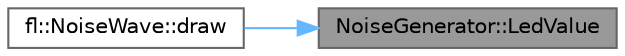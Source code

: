digraph "NoiseGenerator::LedValue"
{
 // LATEX_PDF_SIZE
  bgcolor="transparent";
  edge [fontname=Helvetica,fontsize=10,labelfontname=Helvetica,labelfontsize=10];
  node [fontname=Helvetica,fontsize=10,shape=box,height=0.2,width=0.4];
  rankdir="RL";
  Node1 [id="Node000001",label="NoiseGenerator::LedValue",height=0.2,width=0.4,color="gray40", fillcolor="grey60", style="filled", fontcolor="black",tooltip=" "];
  Node1 -> Node2 [id="edge1_Node000001_Node000002",dir="back",color="steelblue1",style="solid",tooltip=" "];
  Node2 [id="Node000002",label="fl::NoiseWave::draw",height=0.2,width=0.4,color="grey40", fillcolor="white", style="filled",URL="$d5/d3c/classfl_1_1_noise_wave.html#abf3bfdd53d5670da6de1511479ef6864",tooltip=" "];
}
